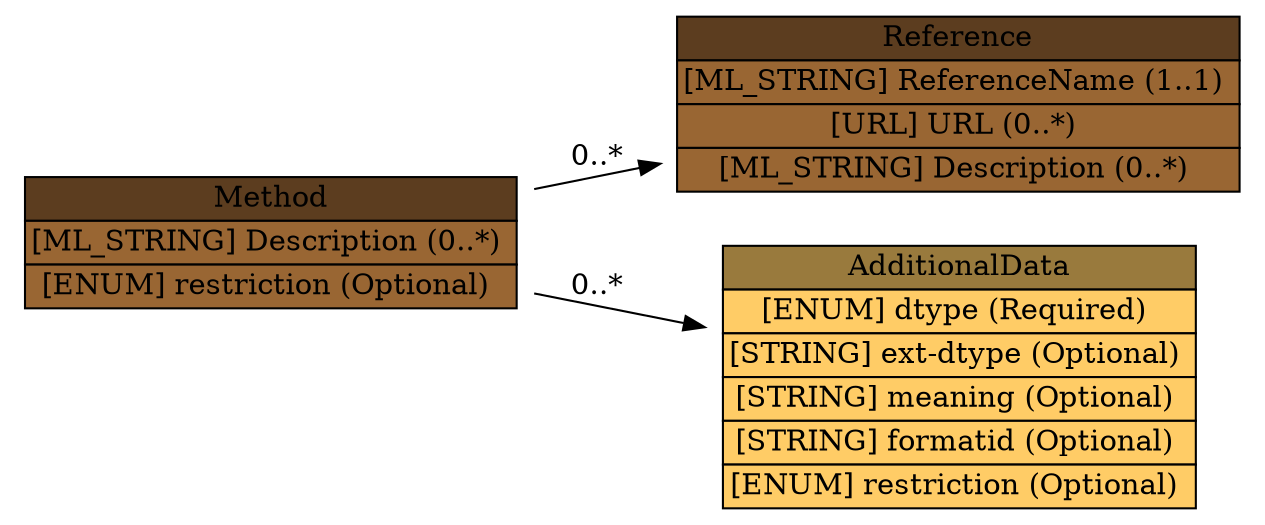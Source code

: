 digraph Method {
	graph [rankdir=LR];
	node [label="\N"];
	graph [bb="0,0,582,234"];
	Method [label=<<table BORDER="0" CELLBORDER="1" CELLSPACING="0"> <tr > <td BGCOLOR="#5c3d1f" HREF="#" TITLE="The Method class describes the methodology used by the intruder to perpetrate the events of the incident. This class consists of a list of references describing the attack method and a free form description of the technique. ">Method</td> </tr>" %<tr><td BGCOLOR="#996633" HREF="#" TITLE="A free-form text description of the methodology used by the intruder.">[ML_STRING] Description (0..*) </td></tr>%<tr><td BGCOLOR="#996633" HREF="#" TITLE="This attribute is defined in Section 3.2.">[ENUM] restriction (Optional) </td></tr>%</table>>, shape=plaintext, pos="122,127", width="3.3611", height="0.95833"];
	Reference [label=<<table BORDER="0" CELLBORDER="1" CELLSPACING="0"> <tr > <td BGCOLOR="#5c3d1f" HREF="#" TITLE="The Reference class is a reference to a vulnerability, IDS alert, malware sample, advisory, or attack technique. A reference consists of a name, a URL to this reference, and an optional description. ">Reference</td> </tr>" %<tr><td BGCOLOR="#996633" HREF="#" TITLE="Name of the reference.">[ML_STRING] ReferenceName (1..1) </td></tr>%<tr><td BGCOLOR="#996633" HREF="#" TITLE="A URL associated with the reference.">[URL] URL (0..*) </td></tr>%<tr><td BGCOLOR="#996633" HREF="#" TITLE="A free-form text description of this reference.">[ML_STRING] Description (0..*) </td></tr>%</table>>, shape=plaintext, pos="444,190", width="3.8056", height="1.2361"];
	AdditionalData [label=<<table BORDER="0" CELLBORDER="1" CELLSPACING="0"> <tr > <td BGCOLOR="#997a3d" HREF="#" TITLE="The AdditionalData class serves as an extension mechanism for information not otherwise represented in the data model. For relatively simple information, atomic data types (e.g., integers, strings) are provided with a mechanism to annotate their meaning. The class can also be used to extend the data model (and the associated Schema) to support proprietary extensions by encapsulating entire XML documents conforming to another Schema (e.g., IDMEF). A detailed discussion for extending the data model and the schema can be found in Section 5. ">AdditionalData</td> </tr>" %<tr><td BGCOLOR="#FFCC66" HREF="#" TITLE="The data type of the element content.  The permitted values for this attribute are shown below.  The default value is &quot;string&quot;.">[ENUM] dtype (Required) </td></tr>%<tr><td BGCOLOR="#FFCC66" HREF="#" TITLE="A means by which to extend the dtype attribute.  See Section 5.1.">[STRING] ext-dtype (Optional) </td></tr>%<tr><td BGCOLOR="#FFCC66" HREF="#" TITLE="A free-form description of the element content.">[STRING] meaning (Optional) </td></tr>%<tr><td BGCOLOR="#FFCC66" HREF="#" TITLE="An identifier referencing the format and semantics of the element content.">[STRING] formatid (Optional) </td></tr>%<tr><td BGCOLOR="#FFCC66" HREF="#" TITLE="This attribute has been defined in Section 3.2.">[ENUM] restriction (Optional) </td></tr>%</table>>, shape=plaintext, pos="444,64", width="3.2778", height="1.7917"];
	Method -> Reference [label="0..*", pos="e,306.45,163.09 243.73,150.82 260.86,154.17 278.61,157.64 296.15,161.07", lp="275,166.5"];
	Method -> AdditionalData [label="0..*", pos="e,325.29,87.225 243.73,103.18 267.11,98.609 291.66,93.806 315.25,89.191", lp="275,107.5"];
}
